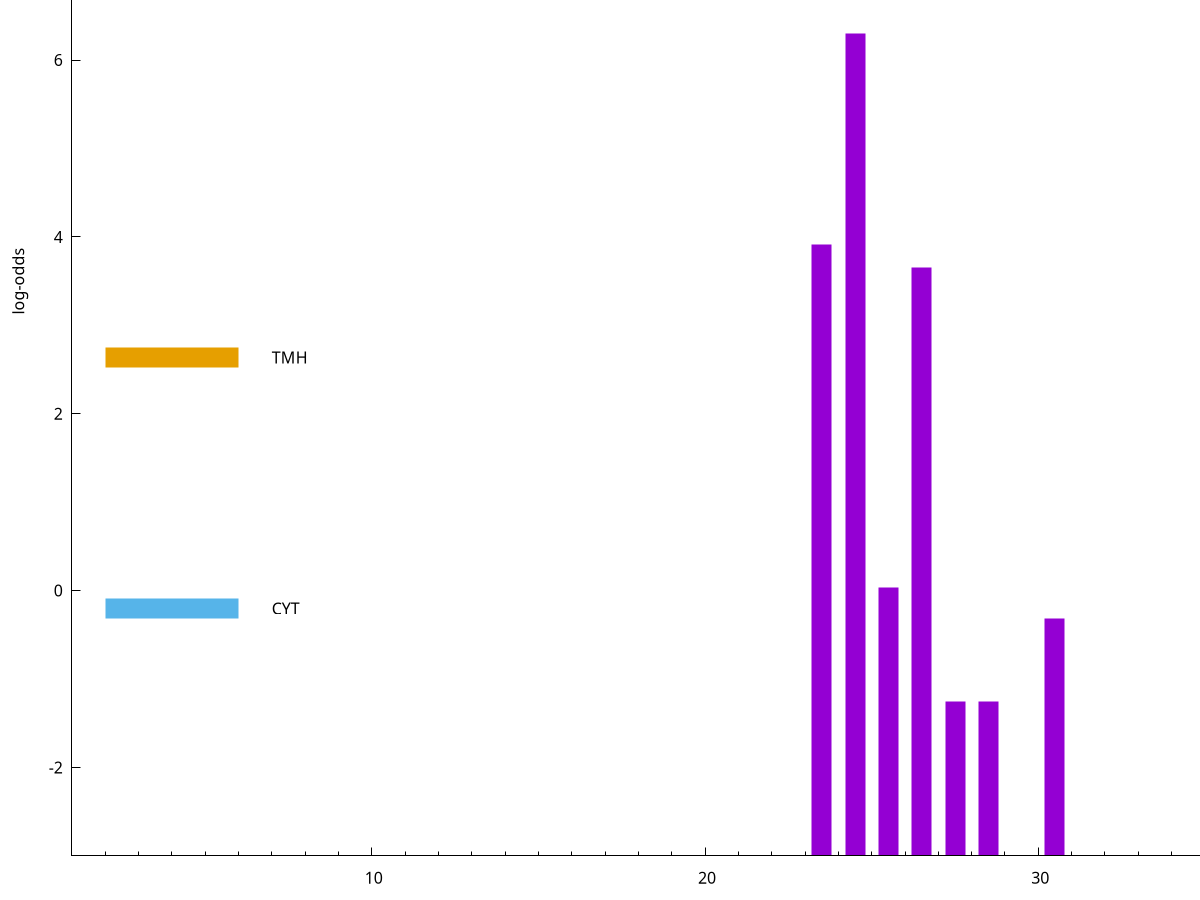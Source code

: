 set title "LipoP predictions for SRR4017925.gff"
set size 2., 1.4
set xrange [1:70] 
set mxtics 10
set yrange [-3:10]
set y2range [0:13]
set ylabel "log-odds"
set term postscript eps color solid "Helvetica" 30
set output "SRR4017925.gff89.eps"
set arrow from 2,6.78543 to 6,6.78543 nohead lt 1 lw 20
set label "SpI" at 7,6.78543
set arrow from 2,2.63551 to 6,2.63551 nohead lt 4 lw 20
set label "TMH" at 7,2.63551
set arrow from 2,-0.200913 to 6,-0.200913 nohead lt 3 lw 20
set label "CYT" at 7,-0.200913
set arrow from 2,6.78543 to 6,6.78543 nohead lt 1 lw 20
set label "SpI" at 7,6.78543
# NOTE: The scores below are the log-odds scores with the threshold
# NOTE: subtracted (a hack to make gnuplot make the histogram all
# NOTE: look nice).
plot "-" axes x1y2 title "" with impulses lt 1 lw 20
24.500000 9.303840
23.500000 6.910120
26.500000 6.655550
25.500000 3.036188
30.500000 2.688160
35.500000 2.613278
27.500000 1.747570
28.500000 1.743580
e
exit
